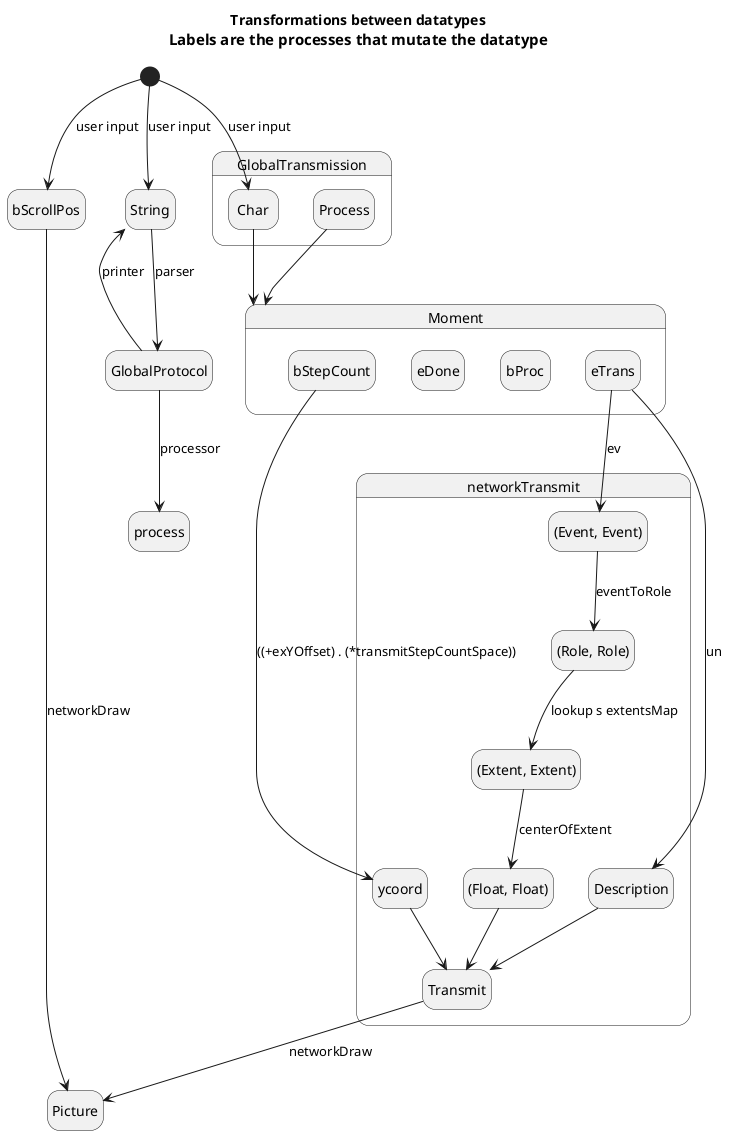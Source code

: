 @startuml

hide empty description

title Transformations between datatypes\n<size:15>Labels are the processes that mutate the datatype</size>

state Moment {
  state eTrans
  state bProc
  state eDone
  state bStepCount
}

state GlobalTransmission {
  Process --> Moment
  Char --> Moment
}

state networkTransmit {
  state events as "(Event, Event)"
  state roles as "(Role, Role)"
  state extents as "(Extent, Extent)"
  state xcoords as "(Float, Float)"
  eTrans --> Description: un
  eTrans --> events: ev
  events --> roles: eventToRole
  roles --> extents: lookup s extentsMap
  extents --> xcoords: centerOfExtent
  bStepCount --> ycoord: ((+exYOffset) . (*transmitStepCountSpace))
  xcoords --> Transmit
  ycoord --> Transmit
  Description --> Transmit
}

Transmit --> Picture: networkDraw
bScrollPos --> Picture: networkDraw

[*] --> String: user input
[*] --> Char: user input
[*] --> bScrollPos: user input

String --> GlobalProtocol: parser
GlobalProtocol --> String: printer

GlobalProtocol --> process: processor

@enduml
